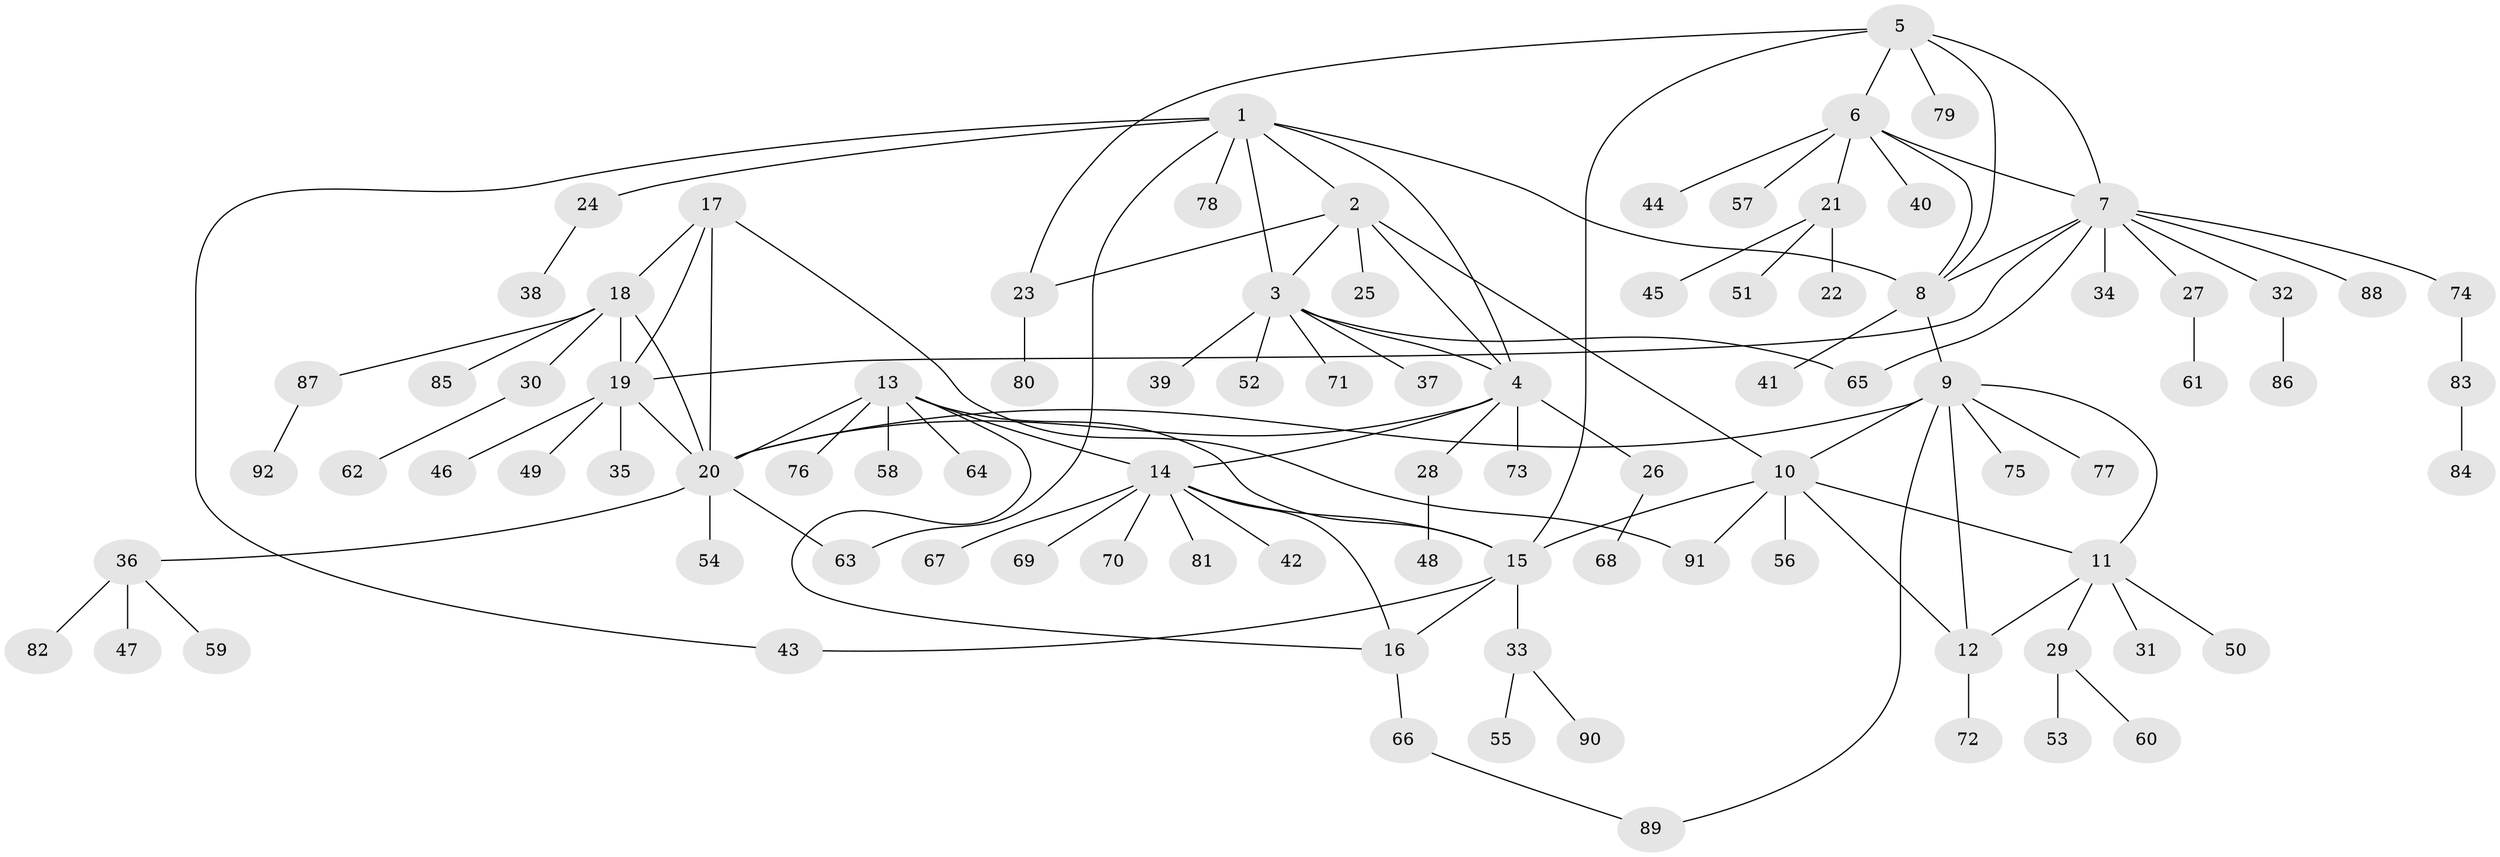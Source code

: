 // coarse degree distribution, {7: 0.07575757575757576, 5: 0.07575757575757576, 6: 0.06060606060606061, 9: 0.030303030303030304, 3: 0.045454545454545456, 4: 0.045454545454545456, 8: 0.015151515151515152, 2: 0.15151515151515152, 1: 0.5}
// Generated by graph-tools (version 1.1) at 2025/52/03/04/25 22:52:47]
// undirected, 92 vertices, 118 edges
graph export_dot {
  node [color=gray90,style=filled];
  1;
  2;
  3;
  4;
  5;
  6;
  7;
  8;
  9;
  10;
  11;
  12;
  13;
  14;
  15;
  16;
  17;
  18;
  19;
  20;
  21;
  22;
  23;
  24;
  25;
  26;
  27;
  28;
  29;
  30;
  31;
  32;
  33;
  34;
  35;
  36;
  37;
  38;
  39;
  40;
  41;
  42;
  43;
  44;
  45;
  46;
  47;
  48;
  49;
  50;
  51;
  52;
  53;
  54;
  55;
  56;
  57;
  58;
  59;
  60;
  61;
  62;
  63;
  64;
  65;
  66;
  67;
  68;
  69;
  70;
  71;
  72;
  73;
  74;
  75;
  76;
  77;
  78;
  79;
  80;
  81;
  82;
  83;
  84;
  85;
  86;
  87;
  88;
  89;
  90;
  91;
  92;
  1 -- 2;
  1 -- 3;
  1 -- 4;
  1 -- 8;
  1 -- 24;
  1 -- 43;
  1 -- 63;
  1 -- 78;
  2 -- 3;
  2 -- 4;
  2 -- 10;
  2 -- 23;
  2 -- 25;
  3 -- 4;
  3 -- 37;
  3 -- 39;
  3 -- 52;
  3 -- 65;
  3 -- 71;
  4 -- 14;
  4 -- 20;
  4 -- 26;
  4 -- 28;
  4 -- 73;
  5 -- 6;
  5 -- 7;
  5 -- 8;
  5 -- 15;
  5 -- 23;
  5 -- 79;
  6 -- 7;
  6 -- 8;
  6 -- 21;
  6 -- 40;
  6 -- 44;
  6 -- 57;
  7 -- 8;
  7 -- 19;
  7 -- 27;
  7 -- 32;
  7 -- 34;
  7 -- 65;
  7 -- 74;
  7 -- 88;
  8 -- 9;
  8 -- 41;
  9 -- 10;
  9 -- 11;
  9 -- 12;
  9 -- 20;
  9 -- 75;
  9 -- 77;
  9 -- 89;
  10 -- 11;
  10 -- 12;
  10 -- 15;
  10 -- 56;
  10 -- 91;
  11 -- 12;
  11 -- 29;
  11 -- 31;
  11 -- 50;
  12 -- 72;
  13 -- 14;
  13 -- 15;
  13 -- 16;
  13 -- 20;
  13 -- 58;
  13 -- 64;
  13 -- 76;
  14 -- 15;
  14 -- 16;
  14 -- 42;
  14 -- 67;
  14 -- 69;
  14 -- 70;
  14 -- 81;
  15 -- 16;
  15 -- 33;
  15 -- 43;
  16 -- 66;
  17 -- 18;
  17 -- 19;
  17 -- 20;
  17 -- 91;
  18 -- 19;
  18 -- 20;
  18 -- 30;
  18 -- 85;
  18 -- 87;
  19 -- 20;
  19 -- 35;
  19 -- 46;
  19 -- 49;
  20 -- 36;
  20 -- 54;
  20 -- 63;
  21 -- 22;
  21 -- 45;
  21 -- 51;
  23 -- 80;
  24 -- 38;
  26 -- 68;
  27 -- 61;
  28 -- 48;
  29 -- 53;
  29 -- 60;
  30 -- 62;
  32 -- 86;
  33 -- 55;
  33 -- 90;
  36 -- 47;
  36 -- 59;
  36 -- 82;
  66 -- 89;
  74 -- 83;
  83 -- 84;
  87 -- 92;
}
